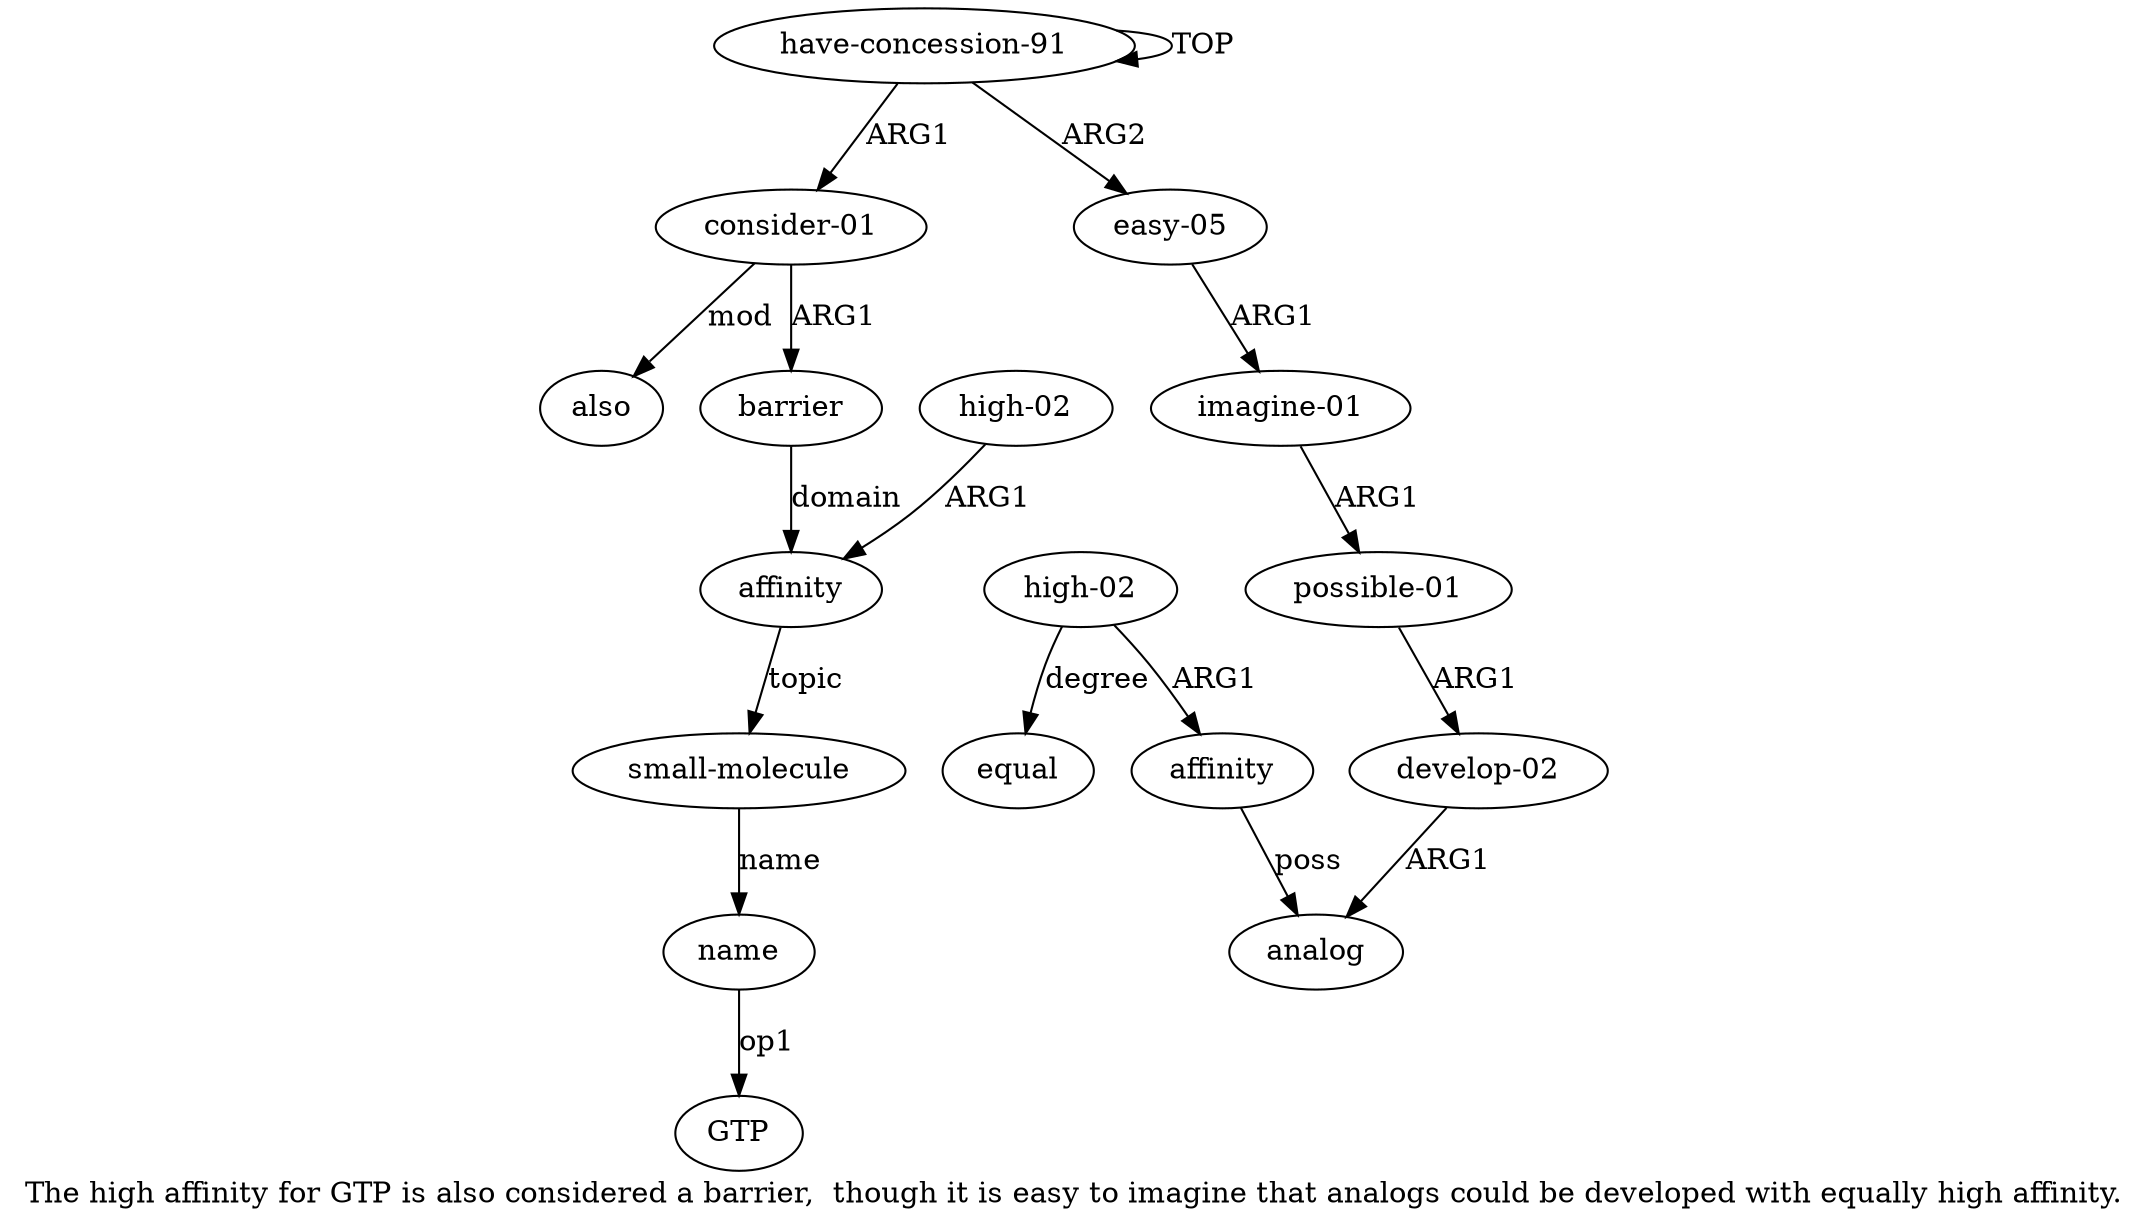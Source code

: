 digraph  {
	graph [label="The high affinity for GTP is also considered a barrier,  though it is easy to imagine that analogs could be developed with equally \
high affinity."];
	node [label="\N"];
	a15	 [color=black,
		gold_ind=15,
		gold_label=equal,
		label=equal,
		test_ind=15,
		test_label=equal];
	a14	 [color=black,
		gold_ind=14,
		gold_label="high-02",
		label="high-02",
		test_ind=14,
		test_label="high-02"];
	a14 -> a15 [key=0,
	color=black,
	gold_label=degree,
	label=degree,
	test_label=degree];
a13 [color=black,
	gold_ind=13,
	gold_label=affinity,
	label=affinity,
	test_ind=13,
	test_label=affinity];
a14 -> a13 [key=0,
color=black,
gold_label=ARG1,
label=ARG1,
test_label=ARG1];
a11 [color=black,
gold_ind=11,
gold_label="develop-02",
label="develop-02",
test_ind=11,
test_label="develop-02"];
a12 [color=black,
gold_ind=12,
gold_label=analog,
label=analog,
test_ind=12,
test_label=analog];
a11 -> a12 [key=0,
color=black,
gold_label=ARG1,
label=ARG1,
test_label=ARG1];
a10 [color=black,
gold_ind=10,
gold_label="possible-01",
label="possible-01",
test_ind=10,
test_label="possible-01"];
a10 -> a11 [key=0,
color=black,
gold_label=ARG1,
label=ARG1,
test_label=ARG1];
a13 -> a12 [key=0,
color=black,
gold_label=poss,
label=poss,
test_label=poss];
"a6 GTP" [color=black,
gold_ind=-1,
gold_label=GTP,
label=GTP,
test_ind=-1,
test_label=GTP];
a1 [color=black,
gold_ind=1,
gold_label="consider-01",
label="consider-01",
test_ind=1,
test_label="consider-01"];
a2 [color=black,
gold_ind=2,
gold_label=barrier,
label=barrier,
test_ind=2,
test_label=barrier];
a1 -> a2 [key=0,
color=black,
gold_label=ARG1,
label=ARG1,
test_label=ARG1];
a7 [color=black,
gold_ind=7,
gold_label=also,
label=also,
test_ind=7,
test_label=also];
a1 -> a7 [key=0,
color=black,
gold_label=mod,
label=mod,
test_label=mod];
a0 [color=black,
gold_ind=0,
gold_label="have-concession-91",
label="have-concession-91",
test_ind=0,
test_label="have-concession-91"];
a0 -> a1 [key=0,
color=black,
gold_label=ARG1,
label=ARG1,
test_label=ARG1];
a0 -> a0 [key=0,
color=black,
gold_label=TOP,
label=TOP,
test_label=TOP];
a8 [color=black,
gold_ind=8,
gold_label="easy-05",
label="easy-05",
test_ind=8,
test_label="easy-05"];
a0 -> a8 [key=0,
color=black,
gold_label=ARG2,
label=ARG2,
test_label=ARG2];
a3 [color=black,
gold_ind=3,
gold_label=affinity,
label=affinity,
test_ind=3,
test_label=affinity];
a5 [color=black,
gold_ind=5,
gold_label="small-molecule",
label="small-molecule",
test_ind=5,
test_label="small-molecule"];
a3 -> a5 [key=0,
color=black,
gold_label=topic,
label=topic,
test_label=topic];
a2 -> a3 [key=0,
color=black,
gold_label=domain,
label=domain,
test_label=domain];
a6 [color=black,
gold_ind=6,
gold_label=name,
label=name,
test_ind=6,
test_label=name];
a5 -> a6 [key=0,
color=black,
gold_label=name,
label=name,
test_label=name];
a4 [color=black,
gold_ind=4,
gold_label="high-02",
label="high-02",
test_ind=4,
test_label="high-02"];
a4 -> a3 [key=0,
color=black,
gold_label=ARG1,
label=ARG1,
test_label=ARG1];
a6 -> "a6 GTP" [key=0,
color=black,
gold_label=op1,
label=op1,
test_label=op1];
a9 [color=black,
gold_ind=9,
gold_label="imagine-01",
label="imagine-01",
test_ind=9,
test_label="imagine-01"];
a9 -> a10 [key=0,
color=black,
gold_label=ARG1,
label=ARG1,
test_label=ARG1];
a8 -> a9 [key=0,
color=black,
gold_label=ARG1,
label=ARG1,
test_label=ARG1];
}
